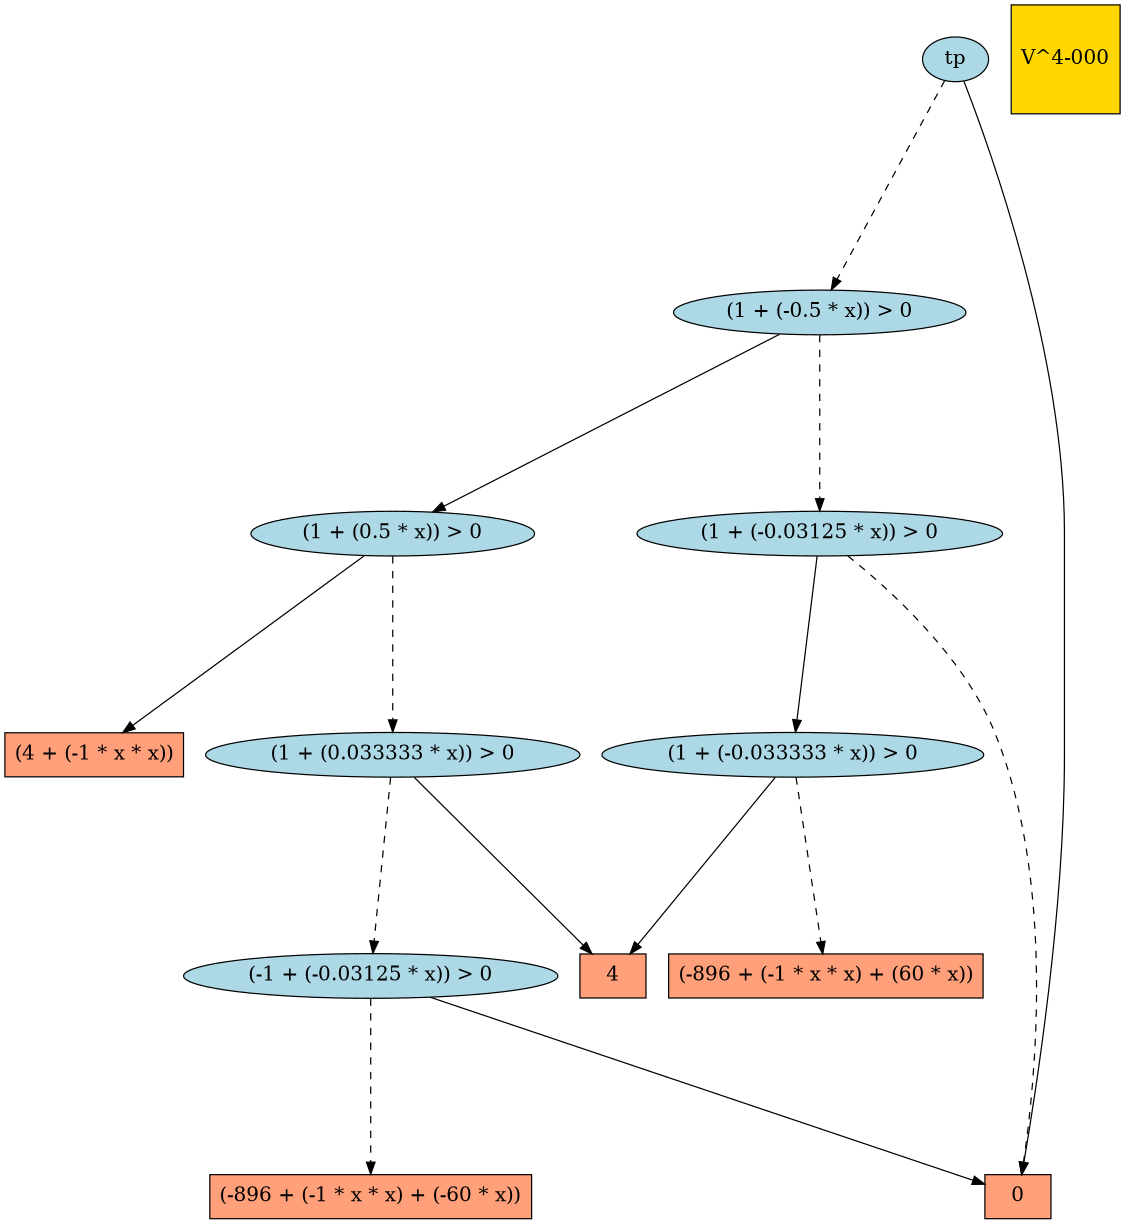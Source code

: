 digraph G { 
graph [ fontname = "Helvetica",fontsize="16",ratio = "auto",
        size="7.5,10",ranksep="2.00" ];
node [fontsize="16"];
"3662" [label="(1 + (0.033333 * x)) > 0",fillcolor=lightblue,color=black,shape=ellipse,style=filled];
"2635" [label="(1 + (-0.03125 * x)) > 0",fillcolor=lightblue,color=black,shape=ellipse,style=filled];
"2908" [label="(-896 + (-1 * x * x) + (-60 * x))",fillcolor=lightsalmon,color=black,shape=box,style=filled];
"3815" [label="(1 + (0.5 * x)) > 0",fillcolor=lightblue,color=black,shape=ellipse,style=filled];
"3816" [label="(1 + (-0.5 * x)) > 0",fillcolor=lightblue,color=black,shape=ellipse,style=filled];
"3819" [label="tp",fillcolor=lightblue,color=black,shape=ellipse,style=filled];
"2413" [label="(1 + (-0.033333 * x)) > 0",fillcolor=lightblue,color=black,shape=ellipse,style=filled];
"1" [label="0",fillcolor=lightsalmon,color=black,shape=box,style=filled];
"2412" [label="(-896 + (-1 * x * x) + (60 * x))",fillcolor=lightsalmon,color=black,shape=box,style=filled];
"5" [label="4",fillcolor=lightsalmon,color=black,shape=box,style=filled];
"8" [label="(4 + (-1 * x * x))",fillcolor=lightsalmon,color=black,shape=box,style=filled];
"3559" [label="(-1 + (-0.03125 * x)) > 0",fillcolor=lightblue,color=black,shape=ellipse,style=filled];
"_temp_" [label="V^4-000",fillcolor=gold1,color=black,shape=square,style=filled];
"3662" -> "5" [color=black,style=solid];
"3662" -> "3559" [color=black,style=dashed];
"2635" -> "2413" [color=black,style=solid];
"2635" -> "1" [color=black,style=dashed];
"3815" -> "3662" [color=black,style=dashed];
"3815" -> "8" [color=black,style=solid];
"3816" -> "2635" [color=black,style=dashed];
"3816" -> "3815" [color=black,style=solid];
"3819" -> "1" [color=black,style=solid];
"3819" -> "3816" [color=black,style=dashed];
"2413" -> "5" [color=black,style=solid];
"2413" -> "2412" [color=black,style=dashed];
"3559" -> "1" [color=black,style=solid];
"3559" -> "2908" [color=black,style=dashed];
}
